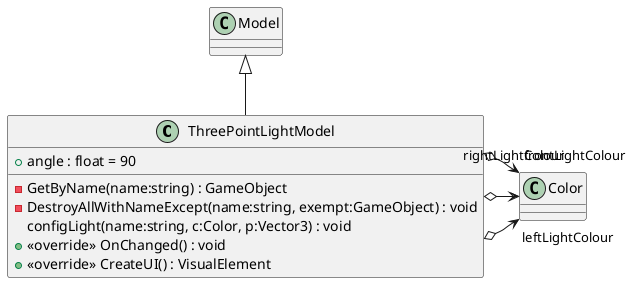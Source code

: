 @startuml
class ThreePointLightModel {
    + angle : float = 90
    - GetByName(name:string) : GameObject
    - DestroyAllWithNameExcept(name:string, exempt:GameObject) : void
    configLight(name:string, c:Color, p:Vector3) : void
    + <<override>> OnChanged() : void
    + <<override>> CreateUI() : VisualElement
}
Model <|-- ThreePointLightModel
ThreePointLightModel o-> "leftLightColour" Color
ThreePointLightModel o-> "rightLightColour" Color
ThreePointLightModel o-> "frontLightColour" Color
@enduml
